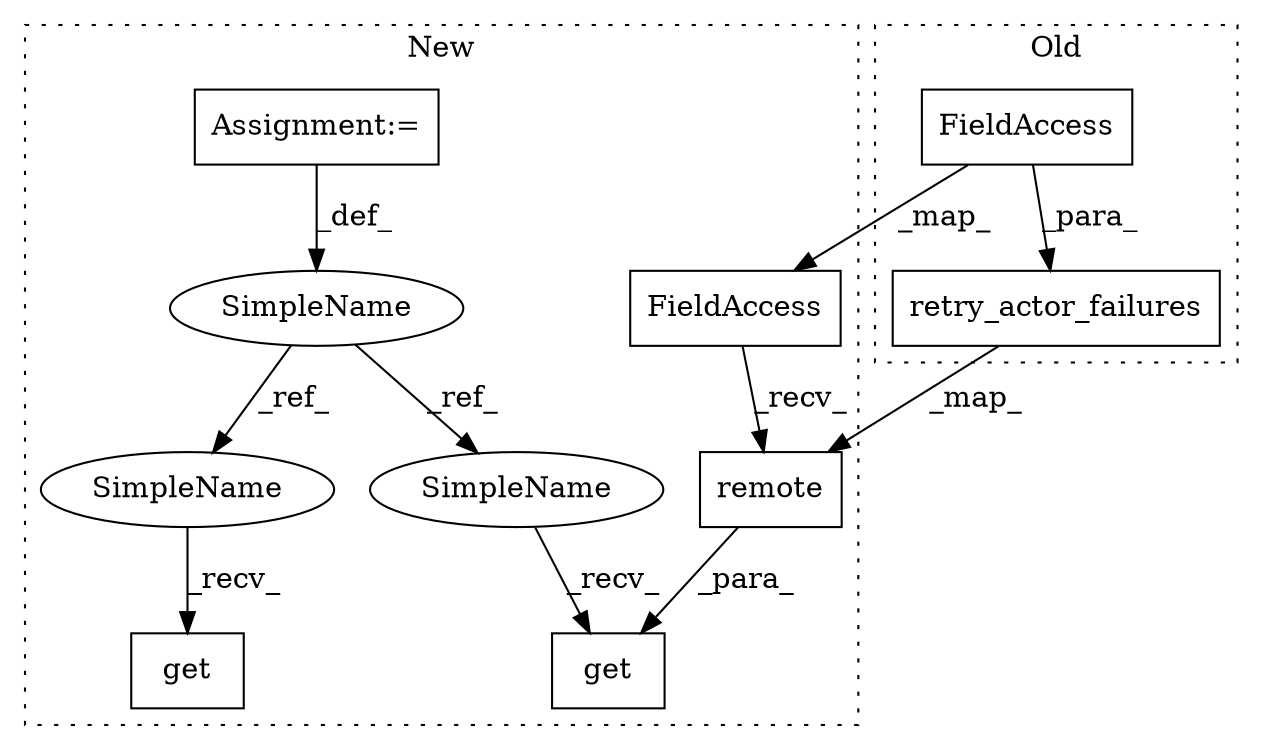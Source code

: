 digraph G {
subgraph cluster0 {
1 [label="retry_actor_failures" a="32" s="4108,4161" l="21,1" shape="box"];
6 [label="FieldAccess" a="22" s="4129" l="32" shape="box"];
label = "Old";
style="dotted";
}
subgraph cluster1 {
2 [label="remote" a="32" s="4117" l="8" shape="box"];
3 [label="get" a="32" s="4080,4125" l="4,1" shape="box"];
4 [label="Assignment:=" a="7" s="2746" l="3" shape="box"];
5 [label="FieldAccess" a="22" s="4084" l="32" shape="box"];
7 [label="SimpleName" a="42" s="2746" l="3" shape="ellipse"];
8 [label="get" a="32" s="3175,3221" l="4,1" shape="box"];
9 [label="SimpleName" a="42" s="3171" l="3" shape="ellipse"];
10 [label="SimpleName" a="42" s="4076" l="3" shape="ellipse"];
label = "New";
style="dotted";
}
1 -> 2 [label="_map_"];
2 -> 3 [label="_para_"];
4 -> 7 [label="_def_"];
5 -> 2 [label="_recv_"];
6 -> 5 [label="_map_"];
6 -> 1 [label="_para_"];
7 -> 9 [label="_ref_"];
7 -> 10 [label="_ref_"];
9 -> 8 [label="_recv_"];
10 -> 3 [label="_recv_"];
}